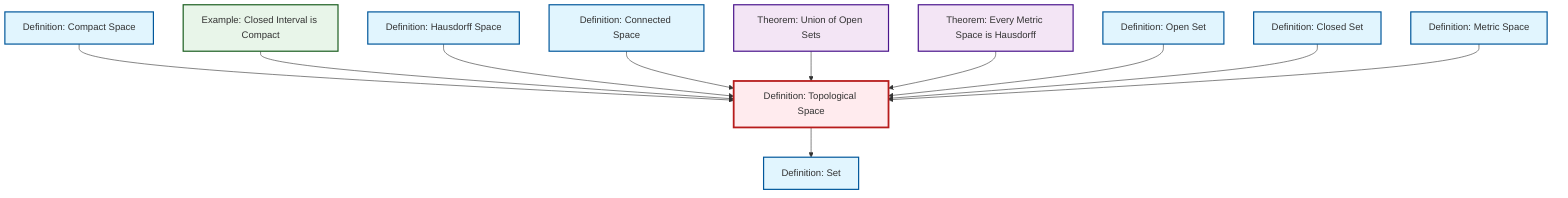 graph TD
    classDef definition fill:#e1f5fe,stroke:#01579b,stroke-width:2px
    classDef theorem fill:#f3e5f5,stroke:#4a148c,stroke-width:2px
    classDef axiom fill:#fff3e0,stroke:#e65100,stroke-width:2px
    classDef example fill:#e8f5e9,stroke:#1b5e20,stroke-width:2px
    classDef current fill:#ffebee,stroke:#b71c1c,stroke-width:3px
    ex-closed-interval-compact["Example: Closed Interval is Compact"]:::example
    thm-metric-hausdorff["Theorem: Every Metric Space is Hausdorff"]:::theorem
    def-connected["Definition: Connected Space"]:::definition
    def-compact["Definition: Compact Space"]:::definition
    def-metric-space["Definition: Metric Space"]:::definition
    def-set["Definition: Set"]:::definition
    def-topological-space["Definition: Topological Space"]:::definition
    def-hausdorff["Definition: Hausdorff Space"]:::definition
    thm-union-open-sets["Theorem: Union of Open Sets"]:::theorem
    def-open-set["Definition: Open Set"]:::definition
    def-closed-set["Definition: Closed Set"]:::definition
    def-compact --> def-topological-space
    ex-closed-interval-compact --> def-topological-space
    def-hausdorff --> def-topological-space
    def-connected --> def-topological-space
    def-topological-space --> def-set
    thm-union-open-sets --> def-topological-space
    thm-metric-hausdorff --> def-topological-space
    def-open-set --> def-topological-space
    def-closed-set --> def-topological-space
    def-metric-space --> def-topological-space
    class def-topological-space current